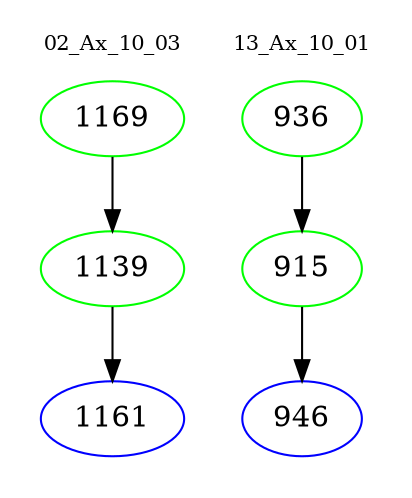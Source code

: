 digraph{
subgraph cluster_0 {
color = white
label = "02_Ax_10_03";
fontsize=10;
T0_1169 [label="1169", color="green"]
T0_1169 -> T0_1139 [color="black"]
T0_1139 [label="1139", color="green"]
T0_1139 -> T0_1161 [color="black"]
T0_1161 [label="1161", color="blue"]
}
subgraph cluster_1 {
color = white
label = "13_Ax_10_01";
fontsize=10;
T1_936 [label="936", color="green"]
T1_936 -> T1_915 [color="black"]
T1_915 [label="915", color="green"]
T1_915 -> T1_946 [color="black"]
T1_946 [label="946", color="blue"]
}
}
